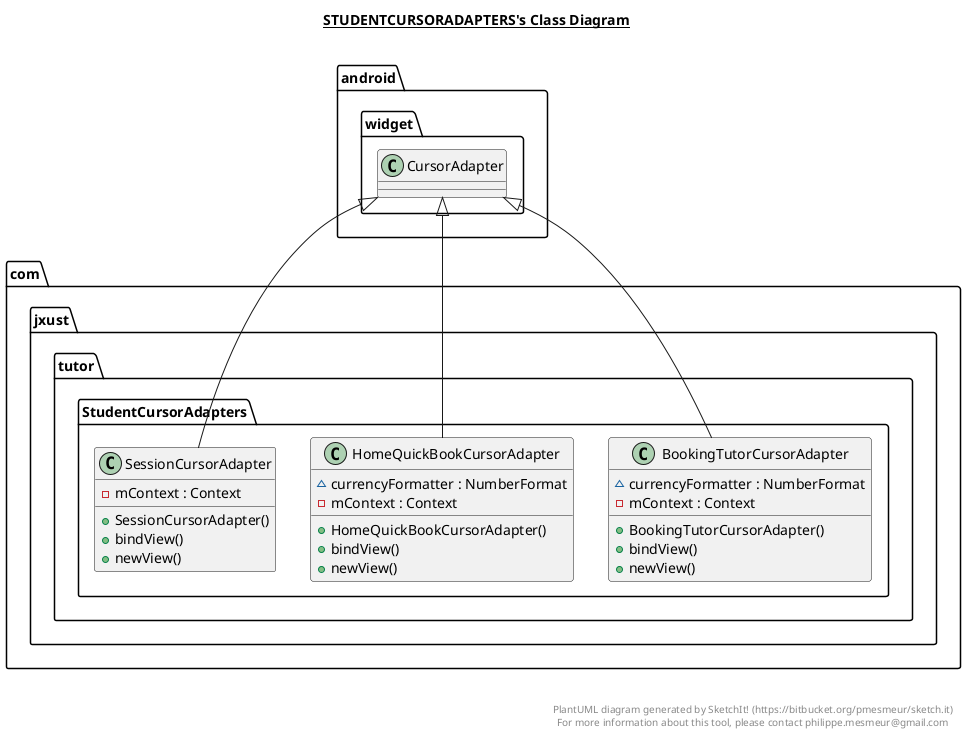 @startuml

title __STUDENTCURSORADAPTERS's Class Diagram__\n

  namespace com.jxust.tutor {
    namespace StudentCursorAdapters {
      class com.jxust.tutor.StudentCursorAdapters.BookingTutorCursorAdapter {
          ~ currencyFormatter : NumberFormat
          - mContext : Context
          + BookingTutorCursorAdapter()
          + bindView()
          + newView()
      }
    }
  }
  

  namespace com.jxust.tutor {
    namespace StudentCursorAdapters {
      class com.jxust.tutor.StudentCursorAdapters.HomeQuickBookCursorAdapter {
          ~ currencyFormatter : NumberFormat
          - mContext : Context
          + HomeQuickBookCursorAdapter()
          + bindView()
          + newView()
      }
    }
  }
  

  namespace com.jxust.tutor {
    namespace StudentCursorAdapters {
      class com.jxust.tutor.StudentCursorAdapters.SessionCursorAdapter {
          - mContext : Context
          + SessionCursorAdapter()
          + bindView()
          + newView()
      }
    }
  }
  

  com.jxust.tutor.StudentCursorAdapters.BookingTutorCursorAdapter -up-|> android.widget.CursorAdapter
  com.jxust.tutor.StudentCursorAdapters.HomeQuickBookCursorAdapter -up-|> android.widget.CursorAdapter
  com.jxust.tutor.StudentCursorAdapters.SessionCursorAdapter -up-|> android.widget.CursorAdapter


right footer


PlantUML diagram generated by SketchIt! (https://bitbucket.org/pmesmeur/sketch.it)
For more information about this tool, please contact philippe.mesmeur@gmail.com
endfooter

@enduml
